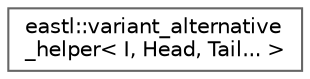 digraph "类继承关系图"
{
 // LATEX_PDF_SIZE
  bgcolor="transparent";
  edge [fontname=Helvetica,fontsize=10,labelfontname=Helvetica,labelfontsize=10];
  node [fontname=Helvetica,fontsize=10,shape=box,height=0.2,width=0.4];
  rankdir="LR";
  Node0 [id="Node000000",label="eastl::variant_alternative\l_helper\< I, Head, Tail... \>",height=0.2,width=0.4,color="grey40", fillcolor="white", style="filled",URL="$structeastl_1_1variant__alternative__helper_3_01_i_00_01_head_00_01_tail_8_8_8_01_4.html",tooltip=" "];
}
